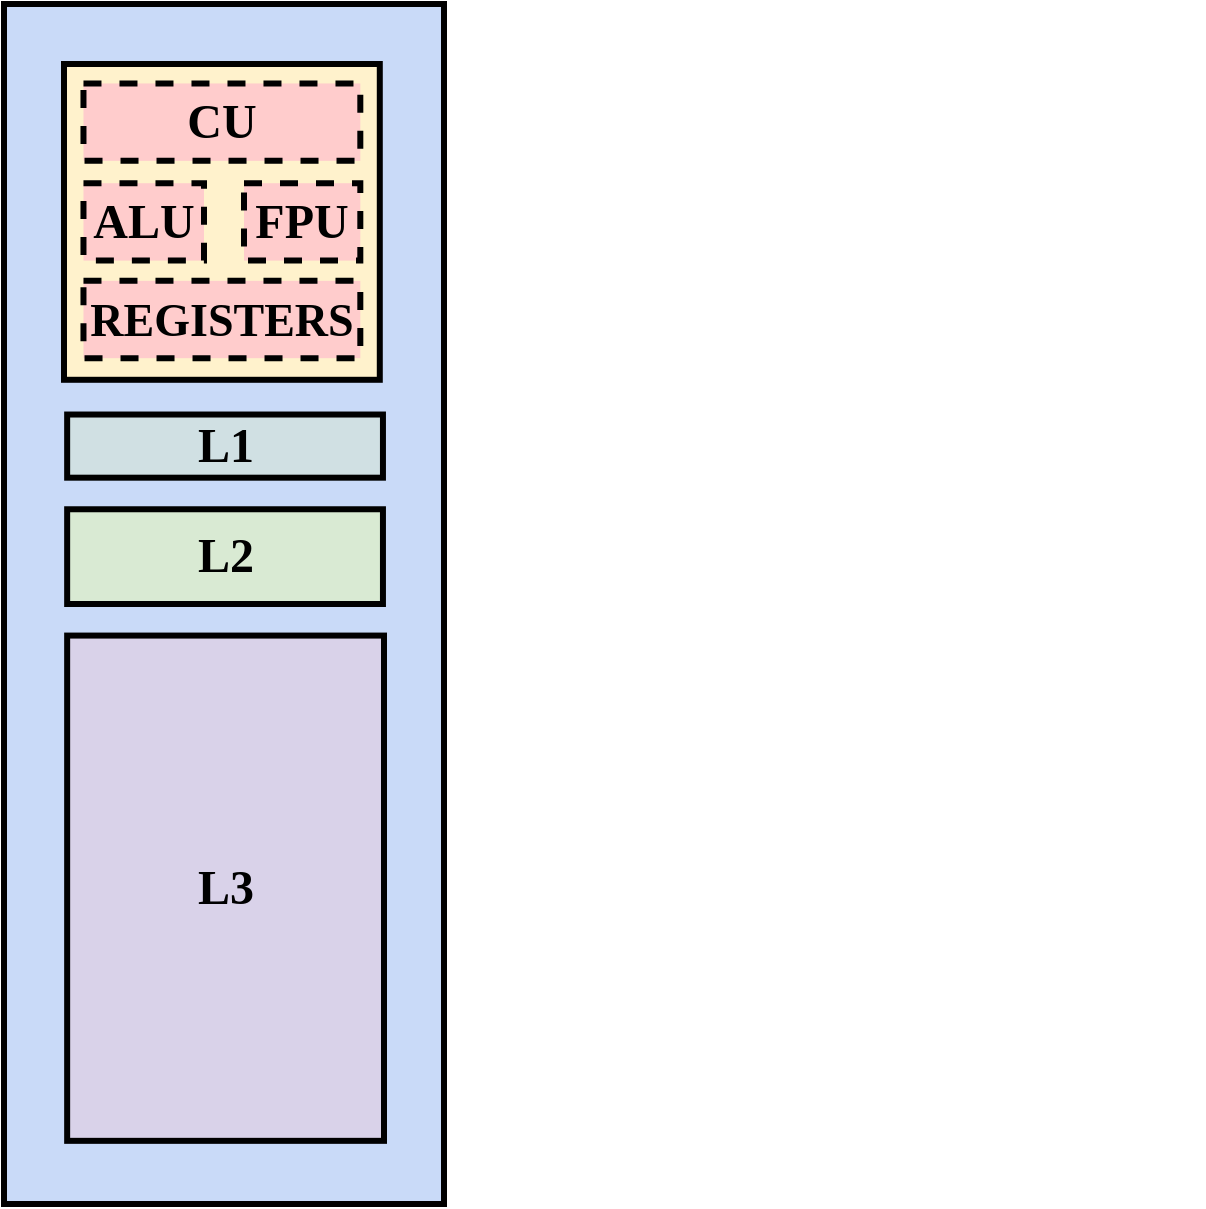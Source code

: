 <mxfile version="24.2.5" type="device">
  <diagram id="bPtiM-cBsUfIetChZ_1X" name="Page-1">
    <mxGraphModel dx="2056" dy="1218" grid="1" gridSize="10" guides="1" tooltips="1" connect="1" arrows="1" fold="1" page="1" pageScale="1" pageWidth="850" pageHeight="1100" math="0" shadow="0">
      <root>
        <mxCell id="0" />
        <mxCell id="1" parent="0" />
        <mxCell id="-cntTJ3TW4yOcXrFvQFZ-1" value="" style="group;fontFamily=Arimo;fontStyle=1" parent="1" vertex="1" connectable="0">
          <mxGeometry x="140" y="180" width="600" height="600" as="geometry" />
        </mxCell>
        <mxCell id="0WQXpvfWG1UJOXmH6Nm0-1" value="" style="rounded=0;whiteSpace=wrap;html=1;fillColor=none;strokeColor=none;fontFamily=Arimo;fontStyle=1" parent="-cntTJ3TW4yOcXrFvQFZ-1" vertex="1">
          <mxGeometry width="600" height="600" as="geometry" />
        </mxCell>
        <mxCell id="VLUZ75N3-F3q_jsqpljg-1" value="" style="rounded=0;whiteSpace=wrap;html=1;strokeWidth=3;fontFamily=DMCA Sans Serif;fontSize=24;fillColor=#C9DAF8;fontStyle=1" parent="-cntTJ3TW4yOcXrFvQFZ-1" vertex="1">
          <mxGeometry width="220" height="600" as="geometry" />
        </mxCell>
        <mxCell id="VLUZ75N3-F3q_jsqpljg-5" value="L1" style="rounded=0;whiteSpace=wrap;html=1;strokeWidth=3;fillColor=#D0E0E3;fontFamily=DMCA Sans Serif;fontSize=24;fontStyle=1" parent="-cntTJ3TW4yOcXrFvQFZ-1" vertex="1">
          <mxGeometry x="31.579" y="205.263" width="157.895" height="31.579" as="geometry" />
        </mxCell>
        <mxCell id="VLUZ75N3-F3q_jsqpljg-8" value="L2" style="rounded=0;whiteSpace=wrap;html=1;strokeWidth=3;fillColor=#D9EAD3;fontFamily=DMCA Sans Serif;fontSize=24;fontStyle=1" parent="-cntTJ3TW4yOcXrFvQFZ-1" vertex="1">
          <mxGeometry x="31.579" y="252.632" width="157.895" height="47.368" as="geometry" />
        </mxCell>
        <mxCell id="VLUZ75N3-F3q_jsqpljg-11" value="L3" style="rounded=0;whiteSpace=wrap;html=1;strokeWidth=3;fillColor=#D9D2E9;fontFamily=DMCA Sans Serif;fontSize=24;fontStyle=1" parent="-cntTJ3TW4yOcXrFvQFZ-1" vertex="1">
          <mxGeometry x="31.58" y="315.79" width="158.42" height="252.63" as="geometry" />
        </mxCell>
        <mxCell id="_Hq4xfBNc7b5XnSqX_LC-1" value="" style="group;fontFamily=DMCA Sans Serif;fontStyle=1;fillColor=default;" parent="-cntTJ3TW4yOcXrFvQFZ-1" vertex="1" connectable="0">
          <mxGeometry x="29.999" y="29.999" width="157.895" height="157.895" as="geometry" />
        </mxCell>
        <mxCell id="_Hq4xfBNc7b5XnSqX_LC-2" value="" style="rounded=0;whiteSpace=wrap;html=1;strokeWidth=3;fillColor=#FFF2CC;fontFamily=DMCA Sans Serif;fontSize=24;fontStyle=1" parent="_Hq4xfBNc7b5XnSqX_LC-1" vertex="1">
          <mxGeometry width="157.895" height="157.895" as="geometry" />
        </mxCell>
        <mxCell id="_Hq4xfBNc7b5XnSqX_LC-3" value="CU" style="rounded=0;whiteSpace=wrap;html=1;strokeWidth=3;fillColor=#FFCCCC;fontFamily=DMCA Sans Serif;fontSize=24;fontStyle=1;dashed=1;" parent="_Hq4xfBNc7b5XnSqX_LC-1" vertex="1">
          <mxGeometry x="9.741" y="9.741" width="138.42" height="38.68" as="geometry" />
        </mxCell>
        <mxCell id="_Hq4xfBNc7b5XnSqX_LC-4" value="ALU" style="rounded=0;whiteSpace=wrap;html=1;strokeWidth=3;fillColor=#FFCCCC;fontFamily=DMCA Sans Serif;fontSize=24;fontStyle=1;dashed=1;" parent="_Hq4xfBNc7b5XnSqX_LC-1" vertex="1">
          <mxGeometry x="9.74" y="59.61" width="60.26" height="38.68" as="geometry" />
        </mxCell>
        <mxCell id="_Hq4xfBNc7b5XnSqX_LC-5" value="&lt;font style=&quot;font-size: 23px;&quot;&gt;REGISTERS&lt;/font&gt;" style="rounded=0;whiteSpace=wrap;html=1;strokeWidth=3;fillColor=#FFCCCC;fontFamily=DMCA Sans Serif;fontSize=24;fontStyle=1;dashed=1;" parent="_Hq4xfBNc7b5XnSqX_LC-1" vertex="1">
          <mxGeometry x="9.741" y="108.421" width="138.42" height="38.68" as="geometry" />
        </mxCell>
        <mxCell id="O9qA8mEkQSP6rUDriseB-1" value="FPU" style="rounded=0;whiteSpace=wrap;html=1;strokeWidth=3;fillColor=#FFCCCC;fontFamily=DMCA Sans Serif;fontSize=24;fontStyle=1;dashed=1;" parent="-cntTJ3TW4yOcXrFvQFZ-1" vertex="1">
          <mxGeometry x="120" y="89.61" width="58.16" height="38.68" as="geometry" />
        </mxCell>
      </root>
    </mxGraphModel>
  </diagram>
</mxfile>
